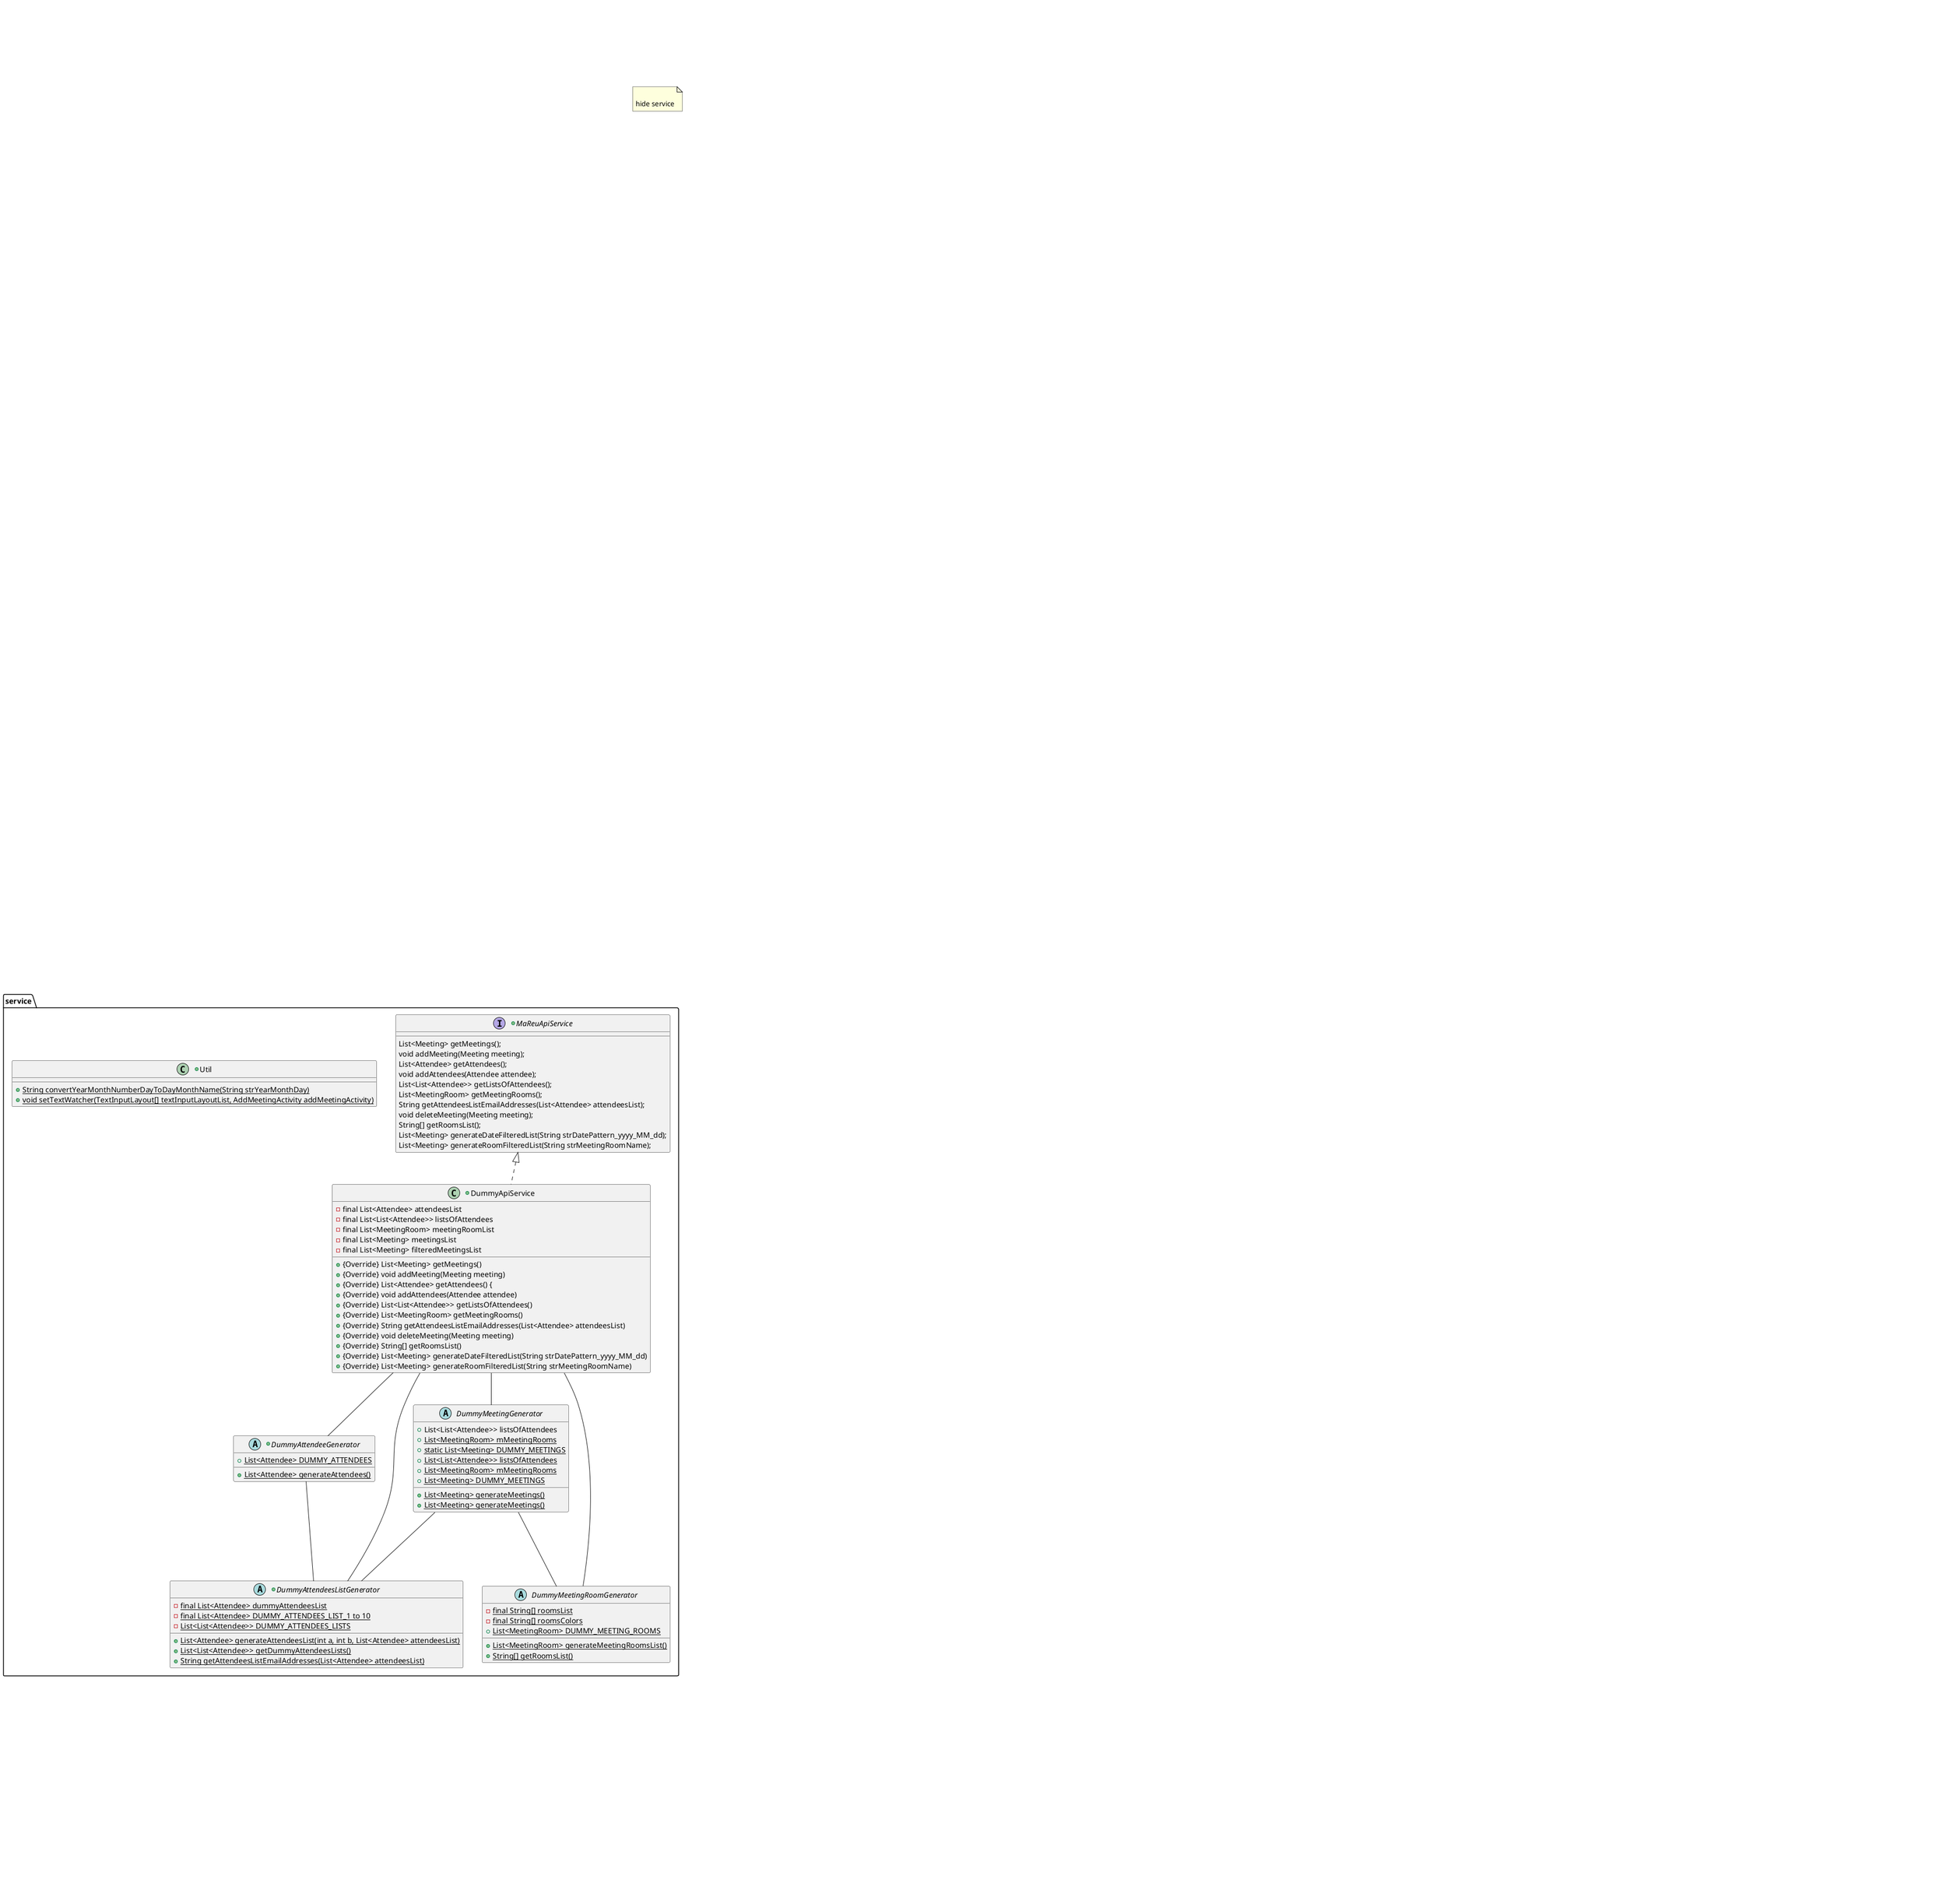 @startuml

package model {

    +class Attendee {
        -String strAttendeeEmailAddress
        --
        .. getter ..
        +String getStrAttendeeEmailAddress()
    }

    +class Meeting {
        - final String strMeetingName
        - final MeetingRoom meetingRoom
        - final List<Attendee> meetingAttendeesList
        - final String strMeetingStartDate
        - final String strMeetingStartHour
        - final int meetingDuration
        --
        .. getter ..
        +String getStrMeetingName()
        +MeetingRoom getMeetingRoom()
        +List<Attendee> getMeetingAttendeesList()
        +String getStrMeetingStartDate()
        +String getStrMeetingStartHour()
        +int getMeetingDuration()
    }

    +class MeetingRoom {
        -final String strMeetingRoomName;
        -final int meetingRoomColor;
        --
        .. getter ..
        + String getStrMeetingRoomName()
        + int getMeetingRoomColor()
    }



    Meeting "*"--"*" Attendee
    Meeting "*"--"1" MeetingRoom
}


package service {

    +class DummyApiService implements MaReuApiService{
        -final List<Attendee> attendeesList
        -final List<List<Attendee>> listsOfAttendees
        -final List<MeetingRoom> meetingRoomList
        -final List<Meeting> meetingsList
        -final List<Meeting> filteredMeetingsList
        +{Override} List<Meeting> getMeetings()
        +{Override} void addMeeting(Meeting meeting)
        +{Override} List<Attendee> getAttendees() {
        +{Override} void addAttendees(Attendee attendee)
        +{Override} List<List<Attendee>> getListsOfAttendees()
        +{Override} List<MeetingRoom> getMeetingRooms()
        +{Override} String getAttendeesListEmailAddresses(List<Attendee> attendeesList)
        +{Override} void deleteMeeting(Meeting meeting)
        +{Override} String[] getRoomsList()
        +{Override} List<Meeting> generateDateFilteredList(String strDatePattern_yyyy_MM_dd)
        +{Override} List<Meeting> generateRoomFilteredList(String strMeetingRoomName)
    }

    +abstract class DummyAttendeeGenerator {
        +{static} List<Attendee> DUMMY_ATTENDEES
        +{static} List<Attendee> generateAttendees()
    }

    +abstract class DummyAttendeesListGenerator {
        -{static} final List<Attendee> dummyAttendeesList
        -{static} final List<Attendee> DUMMY_ATTENDEES_LIST_1 to 10
        -{static}List<List<Attendee>> DUMMY_ATTENDEES_LISTS
        +{static} List<Attendee> generateAttendeesList(int a, int b, List<Attendee> attendeesList)
        +{static} List<List<Attendee>> getDummyAttendeesLists()
        +{static} String getAttendeesListEmailAddresses(List<Attendee> attendeesList)
    }

    +abstract class DummyMeetingGenerator {
        +List<List<Attendee>> listsOfAttendees
        +{static} List<MeetingRoom> mMeetingRooms
        +{static} static List<Meeting> DUMMY_MEETINGS
        +{static} List<Meeting> generateMeetings()
    }

    abstract class DummyMeetingGenerator {
        +{static} List<List<Attendee>> listsOfAttendees
        +{static} List<MeetingRoom> mMeetingRooms
        +{static} List<Meeting> DUMMY_MEETINGS
        +{static} List<Meeting> generateMeetings()
    }

    abstract class DummyMeetingRoomGenerator {
        -{static} final String[] roomsList
        -{static} final String[] roomsColors
        +{static} List<MeetingRoom> DUMMY_MEETING_ROOMS
        +{static} List<MeetingRoom> generateMeetingRoomsList()
        +{static} String[] getRoomsList()
    }

    +interface MaReuApiService {
        List<Meeting> getMeetings();
        void addMeeting(Meeting meeting);
        List<Attendee> getAttendees();
        void addAttendees(Attendee attendee);
        List<List<Attendee>> getListsOfAttendees();
        List<MeetingRoom> getMeetingRooms();
        String getAttendeesListEmailAddresses(List<Attendee> attendeesList);
        void deleteMeeting(Meeting meeting);
        String[] getRoomsList();
        List<Meeting> generateDateFilteredList(String strDatePattern_yyyy_MM_dd);
        List<Meeting> generateRoomFilteredList(String strMeetingRoomName);
    }

    +class Util {
        +{static} String convertYearMonthNumberDayToDayMonthName(String strYearMonthDay)
        +{static} void setTextWatcher(TextInputLayout[] textInputLayoutList, AddMeetingActivity addMeetingActivity)
    }

    DummyApiService -- DummyAttendeeGenerator
    DummyApiService -- DummyAttendeesListGenerator
    DummyApiService -- DummyMeetingRoomGenerator
    DummyApiService -- DummyMeetingGenerator
    DummyAttendeeGenerator -- Attendee
    DummyAttendeeGenerator -- DummyAttendeesListGenerator
    DummyMeetingGenerator -- DummyAttendeesListGenerator
    DummyMeetingGenerator -- DummyMeetingRoomGenerator
    DummyMeetingGenerator -- Meeting
    DummyMeetingRoomGenerator -- MeetingRoom

}

package maréu_list{
    +class AddMeetingActivity extends AppCompatActivity implements AdapterView.OnItemSelectedListener {
        -MaReuApiService mApiService
        ..layout variable..
        +TextInputLayout meetingTopicInput;
        +TextInputLayout meetingDurationInput;
        +TextInputLayout meetingAttendeesInput;
        +ImageButton addAttendeeButton;
        +DatePicker meetingDatePicker;
        +TimePicker meetingTimePicker;
        +MaterialButton saveButton;

        ..Attendee list variable..
        -final List<Attendee> mAttendeesList
        -Attendee newAttendee
        -RecyclerView mRecyclerView
        -AddMeetingAttendeesListRecyclerViewAdapter mAddMeetingAttendeesListRVAdapter

        ..spinner room list variable..
        -MeetingRoom selectedMeetingRoom;
        -List<MeetingRoom> mMeetingRoomList;
        ----
        #void onCreate(Bundle savedInstanceState)
        ..view configuration..
        -void loadRecyclerView()
        -void loadView()
        -void setClickOnAddAttendeeButton()
        -void setClickOnSaveButton()
        ..spinner list..
        -void loadSpinnerList()
        +{Override} void onItemSelected()
        +{Override} void onNothingSelected()
        ..update buttons availability..
        +void checkDataIsCorrectlyFilled()
        +void checkAttendeeInputToSetAddAttendeeButton()
    }


    +class AddMeetingAttendeesListRecyclerViewAdapter{
        -final List<Attendee> mAttendeesList
        +AddMeetingActivity mAddMeetingActivity
        +{static} class MyViewHolder extends RecyclerView.ViewHolder
        ----
        +AddMeetingAttendeesListRecyclerViewAdapter(List<Attendee> attendeesList,
                                           AddMeetingActivity addMeetingActivity)
      +{Override} MyViewHolder onCreateViewHolder(@NonNull ViewGroup parent, int viewType)
      +{Override} void onBindViewHolder(MyViewHolder holder, int position)
      +{Override} int getItemCount()

    }

    +class DatePickerFragment extends DialogFragment {
        +DatePickerFragment()
        +{Override} Dialog onCreateDialog(@Nullable Bundle savedInstanceState)
    }

    +class MeetingsListRecyclerViewAdapter extends RecyclerView.Adapter{
        -List<Meeting> mMeetingsList
        -MaReuApiService mApiService
        -{static} class MyViewHolder
        -MaReuActivity mMaReuActivity
        ----
        -MeetingsListRecyclerViewAdapter(List<Meeting> meetingsList, MaReuActivity maReuActivity)
        +MyViewHolder onCreateViewHolder(ViewGroup parent, int viewType)
        +{Override} void onBindViewHolder(MyViewHolder holder, int position)
        +{Override} int getItemCount()
    }

    +class RoomListFragmentRecyclerViewAdapter extends RecyclerView.Adapter,OnItemClickListener{
        - final List<MeetingRoom> sMeetingRoomsList
        - OnItemClickListener onItemClickListener
        +{static} class MyViewHolder
        ----
        +RoomListFragmentRecyclerViewAdapter(List<MeetingRoom> meetingRoomsList)
        +MyViewHolder onCreateViewHolder(ViewGroup parent, int viewType)
        +{Override} void onBindViewHolder(MyViewHolder holder, int position)
        +{Override} int getItemCount()
        +void setOnItemClickListener(OnItemClickListener onItemClickListener)
    }

        +interface OnItemClickListener{
        +void onItemClick(String text)
    }

    class RoomsListFragment extends DialogFragment, RoomFilterListener implements OnItemClickListener {
        -final MaReuApiService mApiService
        -RoomFilterListener mRoomFilterListener
        +RoomsListFragment()
        +{Override} Dialog onCreateDialog(@Nullable Bundle savedInstanceState)
        +{Override} View onCreateView(LayoutInflater inflater, ViewGroup container,
                                                 Bundle savedInstanceState)
        +void setRoomListener(RoomFilterListener roomFilterListener)
        +{Override} void onItemClick(String text)
    }

    +interface RoomFilterListener {
        void getRoomFiltered(String roomName)
    }

    +class MaReuActivity extends AppCompatActivity implements DatePickerDialog.OnDateSetListener, RoomFilterListener{
        - List<Meeting> mMeetingsList
        - RecyclerView mRecyclerView
        - MeetingsListRecyclerViewAdapter mMeetingsListRecyclerViewAdapter
        ..to manage filters..
        -{static} String strDateFiltered
        -{static} String strRoomFiltered
        - TextView filterText
        - static boolean isDateFilterActivated
        - static boolean isRoomFilterActivated
        +RoomsListFragment roomsListFragment
        ----
        ..to manage the menu..
        +{Override} boolean onCreateOptionsMenu(Menu menu)
        +{Override} boolean onOptionsItemSelected(@NonNull MenuItem item)
        +{static}void setIsDateFilterActivated(boolean isDateFilterActivated)
        +{static}void setIsRoomFilterActivated(boolean isRoomFilterActivated)
        ..to manage the main view..
        +{Override} void onCreate(Bundle savedInstanceState)
        +void generateMeetings()
        +void loadRecyclerView()
         void updateMeetingList()
        #{Override} void onResume()
        ..listener..
        +{Override} void onDateSet(DatePicker view, int year, int month,
         int dayOfMonth)
         +{Override}void getRoomFiltered(String roomName)
    }

        AddMeetingActivity -- MeetingRoom
        AddMeetingActivity -- Meeting
        AddMeetingActivity -- Attendee
        AddMeetingActivity -- MaReuApiService
        AddMeetingActivity -- AddMeetingAttendeesListRecyclerViewAdapter
        AddMeetingActivity -- Util
        MeetingsListRecyclerViewAdapter -- MaReuApiService
        MeetingsListRecyclerViewAdapter -- Meeting
        RoomsListFragment -- MaReuApiService
        RoomFilterListener -- MeetingsListRecyclerViewAdapter
        MaReuActivity-- RecyclerView
        MaReuActivity -- MeetingsListRecyclerViewAdapter
        MaReuActivity -- DatePickerFragment
        MaReuActivity -- RoomsListFragment
        MaReuApiService -- MaReuActivity
        MaReuActivity -- AddMeetingActivity
        RoomListFragmentRecyclerViewAdapter -- RoomsListFragment

}
note left

hide service
end note

hide maréu_list
hide model

hide DialogFragment
hide AppCompatActivity
hide RecyclerView
hide DatePickerDialog.OnDateSetListener
hide AdapterView.OnItemSelectedListener

@enduml
